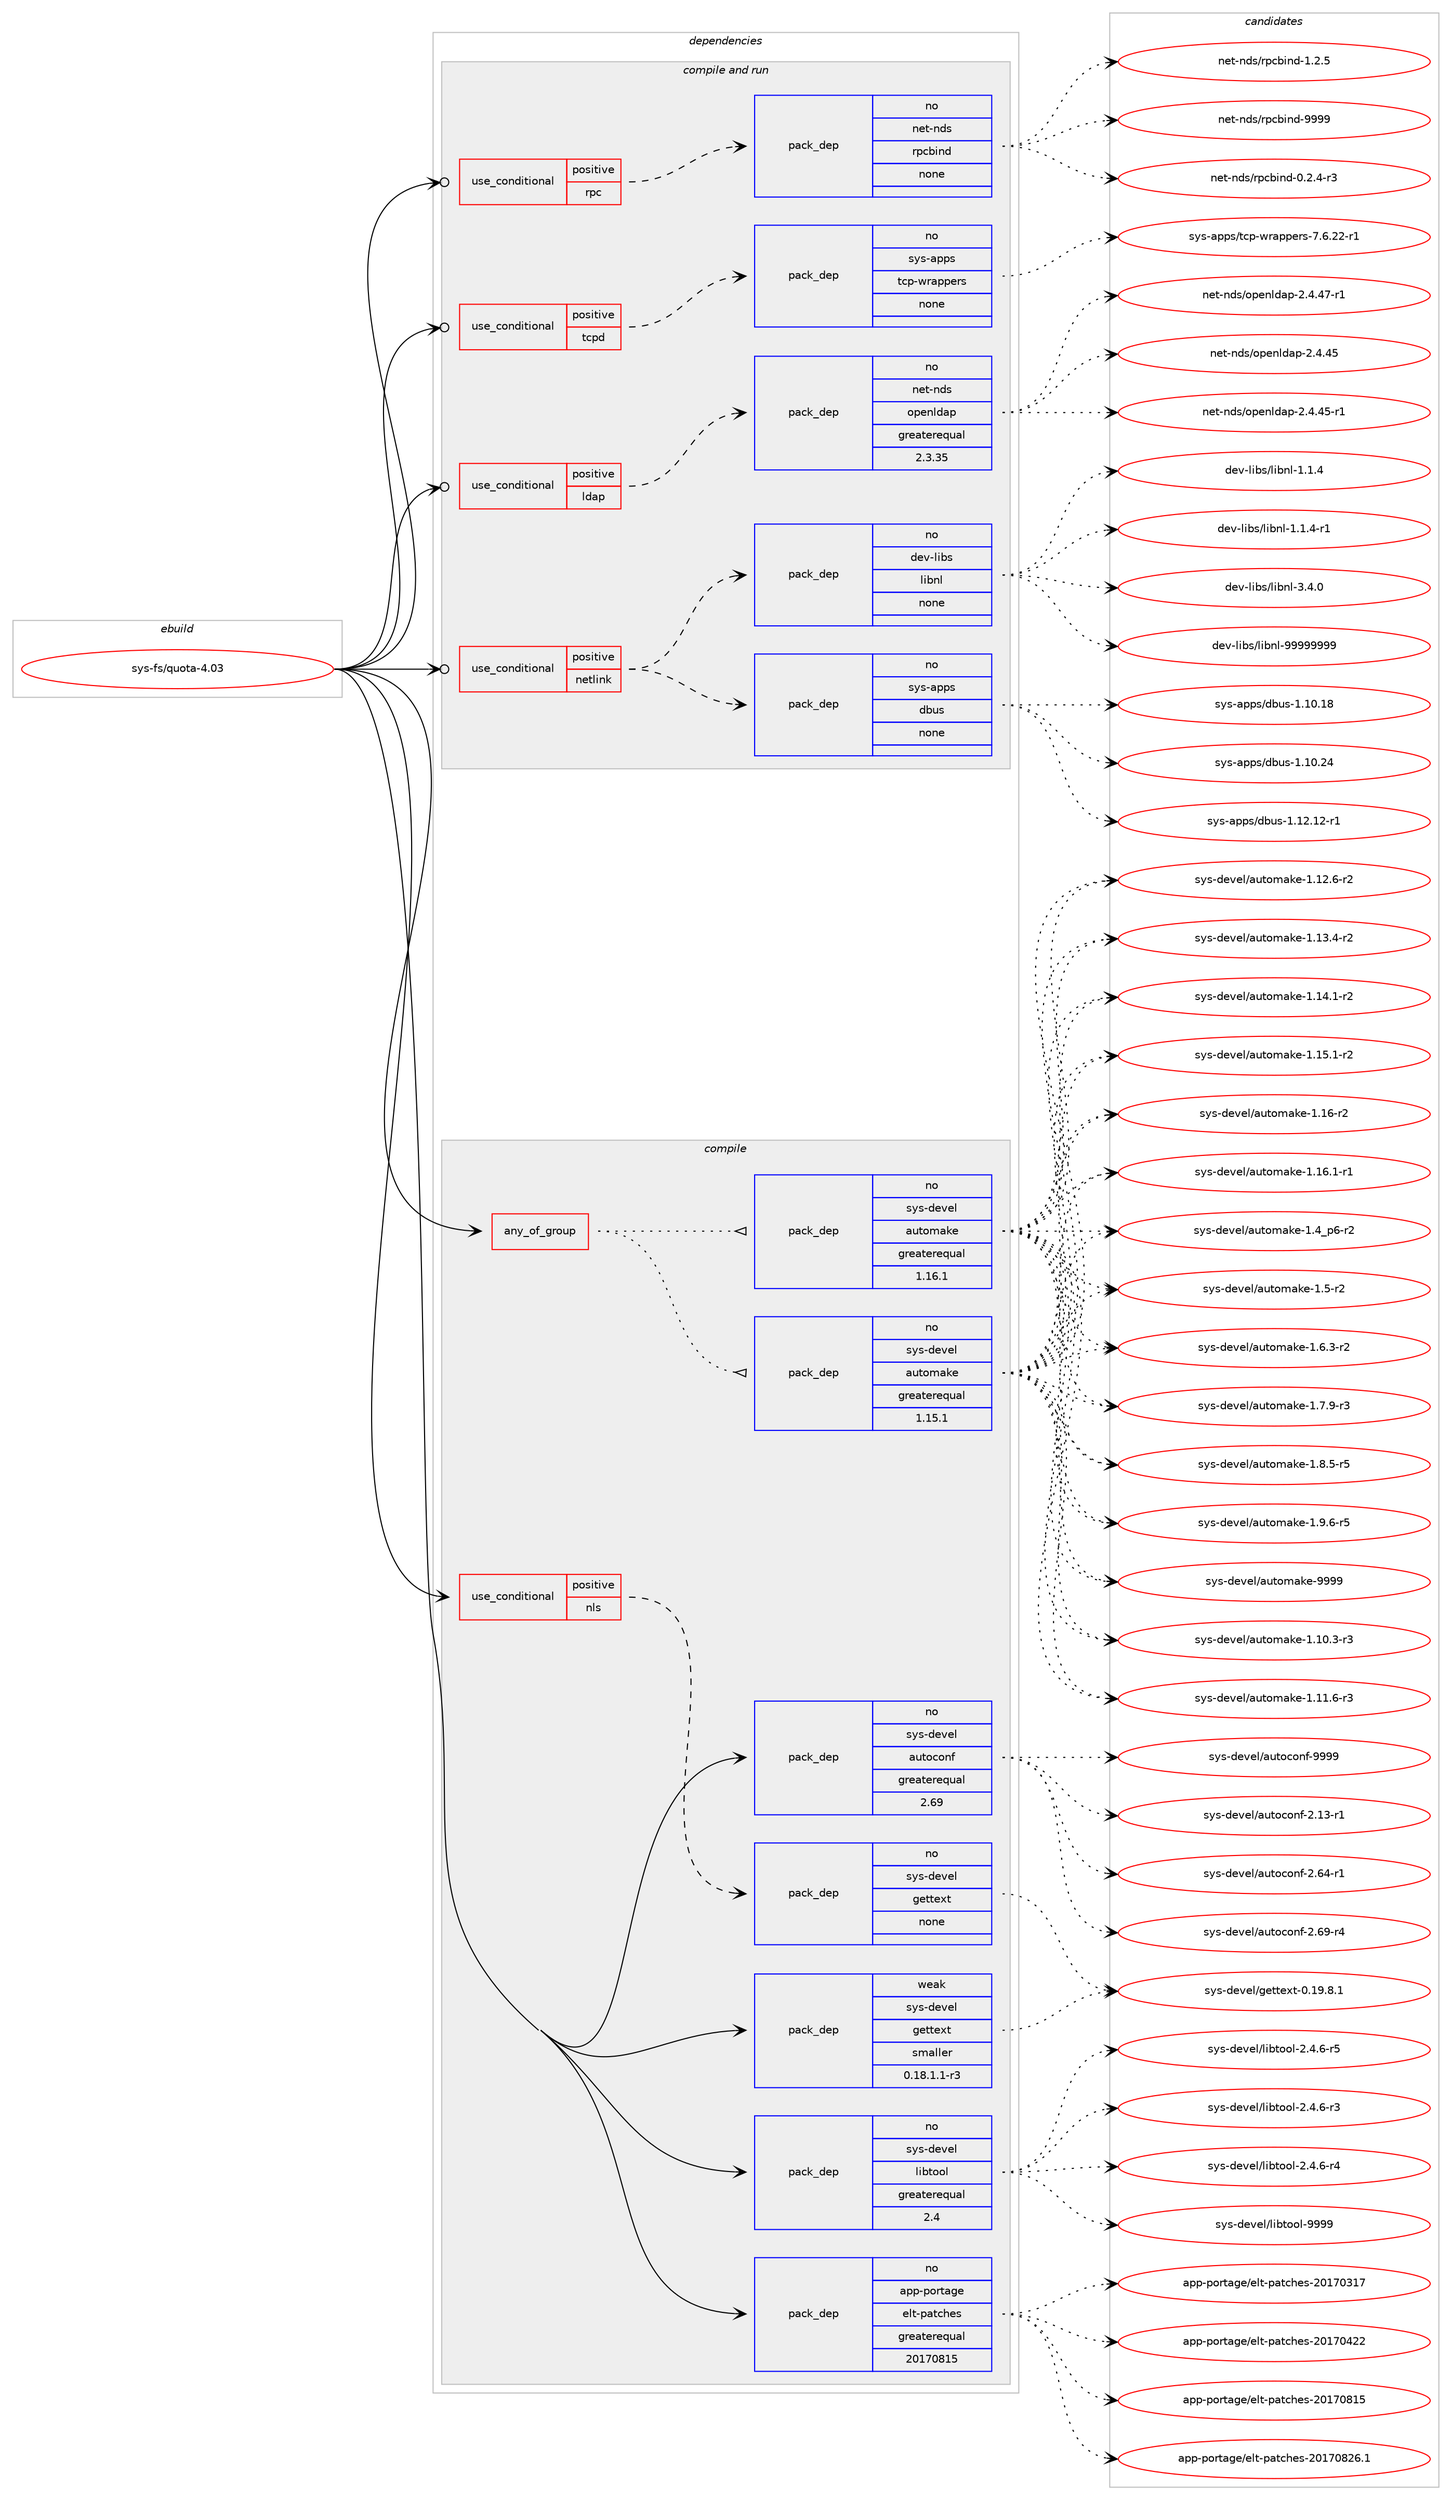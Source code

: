 digraph prolog {

# *************
# Graph options
# *************

newrank=true;
concentrate=true;
compound=true;
graph [rankdir=LR,fontname=Helvetica,fontsize=10,ranksep=1.5];#, ranksep=2.5, nodesep=0.2];
edge  [arrowhead=vee];
node  [fontname=Helvetica,fontsize=10];

# **********
# The ebuild
# **********

subgraph cluster_leftcol {
color=gray;
rank=same;
label=<<i>ebuild</i>>;
id [label="sys-fs/quota-4.03", color=red, width=4, href="../sys-fs/quota-4.03.svg"];
}

# ****************
# The dependencies
# ****************

subgraph cluster_midcol {
color=gray;
label=<<i>dependencies</i>>;
subgraph cluster_compile {
fillcolor="#eeeeee";
style=filled;
label=<<i>compile</i>>;
subgraph any27540 {
dependency1732714 [label=<<TABLE BORDER="0" CELLBORDER="1" CELLSPACING="0" CELLPADDING="4"><TR><TD CELLPADDING="10">any_of_group</TD></TR></TABLE>>, shape=none, color=red];subgraph pack1243500 {
dependency1732715 [label=<<TABLE BORDER="0" CELLBORDER="1" CELLSPACING="0" CELLPADDING="4" WIDTH="220"><TR><TD ROWSPAN="6" CELLPADDING="30">pack_dep</TD></TR><TR><TD WIDTH="110">no</TD></TR><TR><TD>sys-devel</TD></TR><TR><TD>automake</TD></TR><TR><TD>greaterequal</TD></TR><TR><TD>1.16.1</TD></TR></TABLE>>, shape=none, color=blue];
}
dependency1732714:e -> dependency1732715:w [weight=20,style="dotted",arrowhead="oinv"];
subgraph pack1243501 {
dependency1732716 [label=<<TABLE BORDER="0" CELLBORDER="1" CELLSPACING="0" CELLPADDING="4" WIDTH="220"><TR><TD ROWSPAN="6" CELLPADDING="30">pack_dep</TD></TR><TR><TD WIDTH="110">no</TD></TR><TR><TD>sys-devel</TD></TR><TR><TD>automake</TD></TR><TR><TD>greaterequal</TD></TR><TR><TD>1.15.1</TD></TR></TABLE>>, shape=none, color=blue];
}
dependency1732714:e -> dependency1732716:w [weight=20,style="dotted",arrowhead="oinv"];
}
id:e -> dependency1732714:w [weight=20,style="solid",arrowhead="vee"];
subgraph cond460756 {
dependency1732717 [label=<<TABLE BORDER="0" CELLBORDER="1" CELLSPACING="0" CELLPADDING="4"><TR><TD ROWSPAN="3" CELLPADDING="10">use_conditional</TD></TR><TR><TD>positive</TD></TR><TR><TD>nls</TD></TR></TABLE>>, shape=none, color=red];
subgraph pack1243502 {
dependency1732718 [label=<<TABLE BORDER="0" CELLBORDER="1" CELLSPACING="0" CELLPADDING="4" WIDTH="220"><TR><TD ROWSPAN="6" CELLPADDING="30">pack_dep</TD></TR><TR><TD WIDTH="110">no</TD></TR><TR><TD>sys-devel</TD></TR><TR><TD>gettext</TD></TR><TR><TD>none</TD></TR><TR><TD></TD></TR></TABLE>>, shape=none, color=blue];
}
dependency1732717:e -> dependency1732718:w [weight=20,style="dashed",arrowhead="vee"];
}
id:e -> dependency1732717:w [weight=20,style="solid",arrowhead="vee"];
subgraph pack1243503 {
dependency1732719 [label=<<TABLE BORDER="0" CELLBORDER="1" CELLSPACING="0" CELLPADDING="4" WIDTH="220"><TR><TD ROWSPAN="6" CELLPADDING="30">pack_dep</TD></TR><TR><TD WIDTH="110">no</TD></TR><TR><TD>app-portage</TD></TR><TR><TD>elt-patches</TD></TR><TR><TD>greaterequal</TD></TR><TR><TD>20170815</TD></TR></TABLE>>, shape=none, color=blue];
}
id:e -> dependency1732719:w [weight=20,style="solid",arrowhead="vee"];
subgraph pack1243504 {
dependency1732720 [label=<<TABLE BORDER="0" CELLBORDER="1" CELLSPACING="0" CELLPADDING="4" WIDTH="220"><TR><TD ROWSPAN="6" CELLPADDING="30">pack_dep</TD></TR><TR><TD WIDTH="110">no</TD></TR><TR><TD>sys-devel</TD></TR><TR><TD>autoconf</TD></TR><TR><TD>greaterequal</TD></TR><TR><TD>2.69</TD></TR></TABLE>>, shape=none, color=blue];
}
id:e -> dependency1732720:w [weight=20,style="solid",arrowhead="vee"];
subgraph pack1243505 {
dependency1732721 [label=<<TABLE BORDER="0" CELLBORDER="1" CELLSPACING="0" CELLPADDING="4" WIDTH="220"><TR><TD ROWSPAN="6" CELLPADDING="30">pack_dep</TD></TR><TR><TD WIDTH="110">no</TD></TR><TR><TD>sys-devel</TD></TR><TR><TD>libtool</TD></TR><TR><TD>greaterequal</TD></TR><TR><TD>2.4</TD></TR></TABLE>>, shape=none, color=blue];
}
id:e -> dependency1732721:w [weight=20,style="solid",arrowhead="vee"];
subgraph pack1243506 {
dependency1732722 [label=<<TABLE BORDER="0" CELLBORDER="1" CELLSPACING="0" CELLPADDING="4" WIDTH="220"><TR><TD ROWSPAN="6" CELLPADDING="30">pack_dep</TD></TR><TR><TD WIDTH="110">weak</TD></TR><TR><TD>sys-devel</TD></TR><TR><TD>gettext</TD></TR><TR><TD>smaller</TD></TR><TR><TD>0.18.1.1-r3</TD></TR></TABLE>>, shape=none, color=blue];
}
id:e -> dependency1732722:w [weight=20,style="solid",arrowhead="vee"];
}
subgraph cluster_compileandrun {
fillcolor="#eeeeee";
style=filled;
label=<<i>compile and run</i>>;
subgraph cond460757 {
dependency1732723 [label=<<TABLE BORDER="0" CELLBORDER="1" CELLSPACING="0" CELLPADDING="4"><TR><TD ROWSPAN="3" CELLPADDING="10">use_conditional</TD></TR><TR><TD>positive</TD></TR><TR><TD>ldap</TD></TR></TABLE>>, shape=none, color=red];
subgraph pack1243507 {
dependency1732724 [label=<<TABLE BORDER="0" CELLBORDER="1" CELLSPACING="0" CELLPADDING="4" WIDTH="220"><TR><TD ROWSPAN="6" CELLPADDING="30">pack_dep</TD></TR><TR><TD WIDTH="110">no</TD></TR><TR><TD>net-nds</TD></TR><TR><TD>openldap</TD></TR><TR><TD>greaterequal</TD></TR><TR><TD>2.3.35</TD></TR></TABLE>>, shape=none, color=blue];
}
dependency1732723:e -> dependency1732724:w [weight=20,style="dashed",arrowhead="vee"];
}
id:e -> dependency1732723:w [weight=20,style="solid",arrowhead="odotvee"];
subgraph cond460758 {
dependency1732725 [label=<<TABLE BORDER="0" CELLBORDER="1" CELLSPACING="0" CELLPADDING="4"><TR><TD ROWSPAN="3" CELLPADDING="10">use_conditional</TD></TR><TR><TD>positive</TD></TR><TR><TD>netlink</TD></TR></TABLE>>, shape=none, color=red];
subgraph pack1243508 {
dependency1732726 [label=<<TABLE BORDER="0" CELLBORDER="1" CELLSPACING="0" CELLPADDING="4" WIDTH="220"><TR><TD ROWSPAN="6" CELLPADDING="30">pack_dep</TD></TR><TR><TD WIDTH="110">no</TD></TR><TR><TD>sys-apps</TD></TR><TR><TD>dbus</TD></TR><TR><TD>none</TD></TR><TR><TD></TD></TR></TABLE>>, shape=none, color=blue];
}
dependency1732725:e -> dependency1732726:w [weight=20,style="dashed",arrowhead="vee"];
subgraph pack1243509 {
dependency1732727 [label=<<TABLE BORDER="0" CELLBORDER="1" CELLSPACING="0" CELLPADDING="4" WIDTH="220"><TR><TD ROWSPAN="6" CELLPADDING="30">pack_dep</TD></TR><TR><TD WIDTH="110">no</TD></TR><TR><TD>dev-libs</TD></TR><TR><TD>libnl</TD></TR><TR><TD>none</TD></TR><TR><TD></TD></TR></TABLE>>, shape=none, color=blue];
}
dependency1732725:e -> dependency1732727:w [weight=20,style="dashed",arrowhead="vee"];
}
id:e -> dependency1732725:w [weight=20,style="solid",arrowhead="odotvee"];
subgraph cond460759 {
dependency1732728 [label=<<TABLE BORDER="0" CELLBORDER="1" CELLSPACING="0" CELLPADDING="4"><TR><TD ROWSPAN="3" CELLPADDING="10">use_conditional</TD></TR><TR><TD>positive</TD></TR><TR><TD>rpc</TD></TR></TABLE>>, shape=none, color=red];
subgraph pack1243510 {
dependency1732729 [label=<<TABLE BORDER="0" CELLBORDER="1" CELLSPACING="0" CELLPADDING="4" WIDTH="220"><TR><TD ROWSPAN="6" CELLPADDING="30">pack_dep</TD></TR><TR><TD WIDTH="110">no</TD></TR><TR><TD>net-nds</TD></TR><TR><TD>rpcbind</TD></TR><TR><TD>none</TD></TR><TR><TD></TD></TR></TABLE>>, shape=none, color=blue];
}
dependency1732728:e -> dependency1732729:w [weight=20,style="dashed",arrowhead="vee"];
}
id:e -> dependency1732728:w [weight=20,style="solid",arrowhead="odotvee"];
subgraph cond460760 {
dependency1732730 [label=<<TABLE BORDER="0" CELLBORDER="1" CELLSPACING="0" CELLPADDING="4"><TR><TD ROWSPAN="3" CELLPADDING="10">use_conditional</TD></TR><TR><TD>positive</TD></TR><TR><TD>tcpd</TD></TR></TABLE>>, shape=none, color=red];
subgraph pack1243511 {
dependency1732731 [label=<<TABLE BORDER="0" CELLBORDER="1" CELLSPACING="0" CELLPADDING="4" WIDTH="220"><TR><TD ROWSPAN="6" CELLPADDING="30">pack_dep</TD></TR><TR><TD WIDTH="110">no</TD></TR><TR><TD>sys-apps</TD></TR><TR><TD>tcp-wrappers</TD></TR><TR><TD>none</TD></TR><TR><TD></TD></TR></TABLE>>, shape=none, color=blue];
}
dependency1732730:e -> dependency1732731:w [weight=20,style="dashed",arrowhead="vee"];
}
id:e -> dependency1732730:w [weight=20,style="solid",arrowhead="odotvee"];
}
subgraph cluster_run {
fillcolor="#eeeeee";
style=filled;
label=<<i>run</i>>;
}
}

# **************
# The candidates
# **************

subgraph cluster_choices {
rank=same;
color=gray;
label=<<i>candidates</i>>;

subgraph choice1243500 {
color=black;
nodesep=1;
choice11512111545100101118101108479711711611110997107101454946494846514511451 [label="sys-devel/automake-1.10.3-r3", color=red, width=4,href="../sys-devel/automake-1.10.3-r3.svg"];
choice11512111545100101118101108479711711611110997107101454946494946544511451 [label="sys-devel/automake-1.11.6-r3", color=red, width=4,href="../sys-devel/automake-1.11.6-r3.svg"];
choice11512111545100101118101108479711711611110997107101454946495046544511450 [label="sys-devel/automake-1.12.6-r2", color=red, width=4,href="../sys-devel/automake-1.12.6-r2.svg"];
choice11512111545100101118101108479711711611110997107101454946495146524511450 [label="sys-devel/automake-1.13.4-r2", color=red, width=4,href="../sys-devel/automake-1.13.4-r2.svg"];
choice11512111545100101118101108479711711611110997107101454946495246494511450 [label="sys-devel/automake-1.14.1-r2", color=red, width=4,href="../sys-devel/automake-1.14.1-r2.svg"];
choice11512111545100101118101108479711711611110997107101454946495346494511450 [label="sys-devel/automake-1.15.1-r2", color=red, width=4,href="../sys-devel/automake-1.15.1-r2.svg"];
choice1151211154510010111810110847971171161111099710710145494649544511450 [label="sys-devel/automake-1.16-r2", color=red, width=4,href="../sys-devel/automake-1.16-r2.svg"];
choice11512111545100101118101108479711711611110997107101454946495446494511449 [label="sys-devel/automake-1.16.1-r1", color=red, width=4,href="../sys-devel/automake-1.16.1-r1.svg"];
choice115121115451001011181011084797117116111109971071014549465295112544511450 [label="sys-devel/automake-1.4_p6-r2", color=red, width=4,href="../sys-devel/automake-1.4_p6-r2.svg"];
choice11512111545100101118101108479711711611110997107101454946534511450 [label="sys-devel/automake-1.5-r2", color=red, width=4,href="../sys-devel/automake-1.5-r2.svg"];
choice115121115451001011181011084797117116111109971071014549465446514511450 [label="sys-devel/automake-1.6.3-r2", color=red, width=4,href="../sys-devel/automake-1.6.3-r2.svg"];
choice115121115451001011181011084797117116111109971071014549465546574511451 [label="sys-devel/automake-1.7.9-r3", color=red, width=4,href="../sys-devel/automake-1.7.9-r3.svg"];
choice115121115451001011181011084797117116111109971071014549465646534511453 [label="sys-devel/automake-1.8.5-r5", color=red, width=4,href="../sys-devel/automake-1.8.5-r5.svg"];
choice115121115451001011181011084797117116111109971071014549465746544511453 [label="sys-devel/automake-1.9.6-r5", color=red, width=4,href="../sys-devel/automake-1.9.6-r5.svg"];
choice115121115451001011181011084797117116111109971071014557575757 [label="sys-devel/automake-9999", color=red, width=4,href="../sys-devel/automake-9999.svg"];
dependency1732715:e -> choice11512111545100101118101108479711711611110997107101454946494846514511451:w [style=dotted,weight="100"];
dependency1732715:e -> choice11512111545100101118101108479711711611110997107101454946494946544511451:w [style=dotted,weight="100"];
dependency1732715:e -> choice11512111545100101118101108479711711611110997107101454946495046544511450:w [style=dotted,weight="100"];
dependency1732715:e -> choice11512111545100101118101108479711711611110997107101454946495146524511450:w [style=dotted,weight="100"];
dependency1732715:e -> choice11512111545100101118101108479711711611110997107101454946495246494511450:w [style=dotted,weight="100"];
dependency1732715:e -> choice11512111545100101118101108479711711611110997107101454946495346494511450:w [style=dotted,weight="100"];
dependency1732715:e -> choice1151211154510010111810110847971171161111099710710145494649544511450:w [style=dotted,weight="100"];
dependency1732715:e -> choice11512111545100101118101108479711711611110997107101454946495446494511449:w [style=dotted,weight="100"];
dependency1732715:e -> choice115121115451001011181011084797117116111109971071014549465295112544511450:w [style=dotted,weight="100"];
dependency1732715:e -> choice11512111545100101118101108479711711611110997107101454946534511450:w [style=dotted,weight="100"];
dependency1732715:e -> choice115121115451001011181011084797117116111109971071014549465446514511450:w [style=dotted,weight="100"];
dependency1732715:e -> choice115121115451001011181011084797117116111109971071014549465546574511451:w [style=dotted,weight="100"];
dependency1732715:e -> choice115121115451001011181011084797117116111109971071014549465646534511453:w [style=dotted,weight="100"];
dependency1732715:e -> choice115121115451001011181011084797117116111109971071014549465746544511453:w [style=dotted,weight="100"];
dependency1732715:e -> choice115121115451001011181011084797117116111109971071014557575757:w [style=dotted,weight="100"];
}
subgraph choice1243501 {
color=black;
nodesep=1;
choice11512111545100101118101108479711711611110997107101454946494846514511451 [label="sys-devel/automake-1.10.3-r3", color=red, width=4,href="../sys-devel/automake-1.10.3-r3.svg"];
choice11512111545100101118101108479711711611110997107101454946494946544511451 [label="sys-devel/automake-1.11.6-r3", color=red, width=4,href="../sys-devel/automake-1.11.6-r3.svg"];
choice11512111545100101118101108479711711611110997107101454946495046544511450 [label="sys-devel/automake-1.12.6-r2", color=red, width=4,href="../sys-devel/automake-1.12.6-r2.svg"];
choice11512111545100101118101108479711711611110997107101454946495146524511450 [label="sys-devel/automake-1.13.4-r2", color=red, width=4,href="../sys-devel/automake-1.13.4-r2.svg"];
choice11512111545100101118101108479711711611110997107101454946495246494511450 [label="sys-devel/automake-1.14.1-r2", color=red, width=4,href="../sys-devel/automake-1.14.1-r2.svg"];
choice11512111545100101118101108479711711611110997107101454946495346494511450 [label="sys-devel/automake-1.15.1-r2", color=red, width=4,href="../sys-devel/automake-1.15.1-r2.svg"];
choice1151211154510010111810110847971171161111099710710145494649544511450 [label="sys-devel/automake-1.16-r2", color=red, width=4,href="../sys-devel/automake-1.16-r2.svg"];
choice11512111545100101118101108479711711611110997107101454946495446494511449 [label="sys-devel/automake-1.16.1-r1", color=red, width=4,href="../sys-devel/automake-1.16.1-r1.svg"];
choice115121115451001011181011084797117116111109971071014549465295112544511450 [label="sys-devel/automake-1.4_p6-r2", color=red, width=4,href="../sys-devel/automake-1.4_p6-r2.svg"];
choice11512111545100101118101108479711711611110997107101454946534511450 [label="sys-devel/automake-1.5-r2", color=red, width=4,href="../sys-devel/automake-1.5-r2.svg"];
choice115121115451001011181011084797117116111109971071014549465446514511450 [label="sys-devel/automake-1.6.3-r2", color=red, width=4,href="../sys-devel/automake-1.6.3-r2.svg"];
choice115121115451001011181011084797117116111109971071014549465546574511451 [label="sys-devel/automake-1.7.9-r3", color=red, width=4,href="../sys-devel/automake-1.7.9-r3.svg"];
choice115121115451001011181011084797117116111109971071014549465646534511453 [label="sys-devel/automake-1.8.5-r5", color=red, width=4,href="../sys-devel/automake-1.8.5-r5.svg"];
choice115121115451001011181011084797117116111109971071014549465746544511453 [label="sys-devel/automake-1.9.6-r5", color=red, width=4,href="../sys-devel/automake-1.9.6-r5.svg"];
choice115121115451001011181011084797117116111109971071014557575757 [label="sys-devel/automake-9999", color=red, width=4,href="../sys-devel/automake-9999.svg"];
dependency1732716:e -> choice11512111545100101118101108479711711611110997107101454946494846514511451:w [style=dotted,weight="100"];
dependency1732716:e -> choice11512111545100101118101108479711711611110997107101454946494946544511451:w [style=dotted,weight="100"];
dependency1732716:e -> choice11512111545100101118101108479711711611110997107101454946495046544511450:w [style=dotted,weight="100"];
dependency1732716:e -> choice11512111545100101118101108479711711611110997107101454946495146524511450:w [style=dotted,weight="100"];
dependency1732716:e -> choice11512111545100101118101108479711711611110997107101454946495246494511450:w [style=dotted,weight="100"];
dependency1732716:e -> choice11512111545100101118101108479711711611110997107101454946495346494511450:w [style=dotted,weight="100"];
dependency1732716:e -> choice1151211154510010111810110847971171161111099710710145494649544511450:w [style=dotted,weight="100"];
dependency1732716:e -> choice11512111545100101118101108479711711611110997107101454946495446494511449:w [style=dotted,weight="100"];
dependency1732716:e -> choice115121115451001011181011084797117116111109971071014549465295112544511450:w [style=dotted,weight="100"];
dependency1732716:e -> choice11512111545100101118101108479711711611110997107101454946534511450:w [style=dotted,weight="100"];
dependency1732716:e -> choice115121115451001011181011084797117116111109971071014549465446514511450:w [style=dotted,weight="100"];
dependency1732716:e -> choice115121115451001011181011084797117116111109971071014549465546574511451:w [style=dotted,weight="100"];
dependency1732716:e -> choice115121115451001011181011084797117116111109971071014549465646534511453:w [style=dotted,weight="100"];
dependency1732716:e -> choice115121115451001011181011084797117116111109971071014549465746544511453:w [style=dotted,weight="100"];
dependency1732716:e -> choice115121115451001011181011084797117116111109971071014557575757:w [style=dotted,weight="100"];
}
subgraph choice1243502 {
color=black;
nodesep=1;
choice1151211154510010111810110847103101116116101120116454846495746564649 [label="sys-devel/gettext-0.19.8.1", color=red, width=4,href="../sys-devel/gettext-0.19.8.1.svg"];
dependency1732718:e -> choice1151211154510010111810110847103101116116101120116454846495746564649:w [style=dotted,weight="100"];
}
subgraph choice1243503 {
color=black;
nodesep=1;
choice97112112451121111141169710310147101108116451129711699104101115455048495548514955 [label="app-portage/elt-patches-20170317", color=red, width=4,href="../app-portage/elt-patches-20170317.svg"];
choice97112112451121111141169710310147101108116451129711699104101115455048495548525050 [label="app-portage/elt-patches-20170422", color=red, width=4,href="../app-portage/elt-patches-20170422.svg"];
choice97112112451121111141169710310147101108116451129711699104101115455048495548564953 [label="app-portage/elt-patches-20170815", color=red, width=4,href="../app-portage/elt-patches-20170815.svg"];
choice971121124511211111411697103101471011081164511297116991041011154550484955485650544649 [label="app-portage/elt-patches-20170826.1", color=red, width=4,href="../app-portage/elt-patches-20170826.1.svg"];
dependency1732719:e -> choice97112112451121111141169710310147101108116451129711699104101115455048495548514955:w [style=dotted,weight="100"];
dependency1732719:e -> choice97112112451121111141169710310147101108116451129711699104101115455048495548525050:w [style=dotted,weight="100"];
dependency1732719:e -> choice97112112451121111141169710310147101108116451129711699104101115455048495548564953:w [style=dotted,weight="100"];
dependency1732719:e -> choice971121124511211111411697103101471011081164511297116991041011154550484955485650544649:w [style=dotted,weight="100"];
}
subgraph choice1243504 {
color=black;
nodesep=1;
choice1151211154510010111810110847971171161119911111010245504649514511449 [label="sys-devel/autoconf-2.13-r1", color=red, width=4,href="../sys-devel/autoconf-2.13-r1.svg"];
choice1151211154510010111810110847971171161119911111010245504654524511449 [label="sys-devel/autoconf-2.64-r1", color=red, width=4,href="../sys-devel/autoconf-2.64-r1.svg"];
choice1151211154510010111810110847971171161119911111010245504654574511452 [label="sys-devel/autoconf-2.69-r4", color=red, width=4,href="../sys-devel/autoconf-2.69-r4.svg"];
choice115121115451001011181011084797117116111991111101024557575757 [label="sys-devel/autoconf-9999", color=red, width=4,href="../sys-devel/autoconf-9999.svg"];
dependency1732720:e -> choice1151211154510010111810110847971171161119911111010245504649514511449:w [style=dotted,weight="100"];
dependency1732720:e -> choice1151211154510010111810110847971171161119911111010245504654524511449:w [style=dotted,weight="100"];
dependency1732720:e -> choice1151211154510010111810110847971171161119911111010245504654574511452:w [style=dotted,weight="100"];
dependency1732720:e -> choice115121115451001011181011084797117116111991111101024557575757:w [style=dotted,weight="100"];
}
subgraph choice1243505 {
color=black;
nodesep=1;
choice1151211154510010111810110847108105981161111111084550465246544511451 [label="sys-devel/libtool-2.4.6-r3", color=red, width=4,href="../sys-devel/libtool-2.4.6-r3.svg"];
choice1151211154510010111810110847108105981161111111084550465246544511452 [label="sys-devel/libtool-2.4.6-r4", color=red, width=4,href="../sys-devel/libtool-2.4.6-r4.svg"];
choice1151211154510010111810110847108105981161111111084550465246544511453 [label="sys-devel/libtool-2.4.6-r5", color=red, width=4,href="../sys-devel/libtool-2.4.6-r5.svg"];
choice1151211154510010111810110847108105981161111111084557575757 [label="sys-devel/libtool-9999", color=red, width=4,href="../sys-devel/libtool-9999.svg"];
dependency1732721:e -> choice1151211154510010111810110847108105981161111111084550465246544511451:w [style=dotted,weight="100"];
dependency1732721:e -> choice1151211154510010111810110847108105981161111111084550465246544511452:w [style=dotted,weight="100"];
dependency1732721:e -> choice1151211154510010111810110847108105981161111111084550465246544511453:w [style=dotted,weight="100"];
dependency1732721:e -> choice1151211154510010111810110847108105981161111111084557575757:w [style=dotted,weight="100"];
}
subgraph choice1243506 {
color=black;
nodesep=1;
choice1151211154510010111810110847103101116116101120116454846495746564649 [label="sys-devel/gettext-0.19.8.1", color=red, width=4,href="../sys-devel/gettext-0.19.8.1.svg"];
dependency1732722:e -> choice1151211154510010111810110847103101116116101120116454846495746564649:w [style=dotted,weight="100"];
}
subgraph choice1243507 {
color=black;
nodesep=1;
choice11010111645110100115471111121011101081009711245504652465253 [label="net-nds/openldap-2.4.45", color=red, width=4,href="../net-nds/openldap-2.4.45.svg"];
choice110101116451101001154711111210111010810097112455046524652534511449 [label="net-nds/openldap-2.4.45-r1", color=red, width=4,href="../net-nds/openldap-2.4.45-r1.svg"];
choice110101116451101001154711111210111010810097112455046524652554511449 [label="net-nds/openldap-2.4.47-r1", color=red, width=4,href="../net-nds/openldap-2.4.47-r1.svg"];
dependency1732724:e -> choice11010111645110100115471111121011101081009711245504652465253:w [style=dotted,weight="100"];
dependency1732724:e -> choice110101116451101001154711111210111010810097112455046524652534511449:w [style=dotted,weight="100"];
dependency1732724:e -> choice110101116451101001154711111210111010810097112455046524652554511449:w [style=dotted,weight="100"];
}
subgraph choice1243508 {
color=black;
nodesep=1;
choice115121115459711211211547100981171154549464948464956 [label="sys-apps/dbus-1.10.18", color=red, width=4,href="../sys-apps/dbus-1.10.18.svg"];
choice115121115459711211211547100981171154549464948465052 [label="sys-apps/dbus-1.10.24", color=red, width=4,href="../sys-apps/dbus-1.10.24.svg"];
choice1151211154597112112115471009811711545494649504649504511449 [label="sys-apps/dbus-1.12.12-r1", color=red, width=4,href="../sys-apps/dbus-1.12.12-r1.svg"];
dependency1732726:e -> choice115121115459711211211547100981171154549464948464956:w [style=dotted,weight="100"];
dependency1732726:e -> choice115121115459711211211547100981171154549464948465052:w [style=dotted,weight="100"];
dependency1732726:e -> choice1151211154597112112115471009811711545494649504649504511449:w [style=dotted,weight="100"];
}
subgraph choice1243509 {
color=black;
nodesep=1;
choice10010111845108105981154710810598110108454946494652 [label="dev-libs/libnl-1.1.4", color=red, width=4,href="../dev-libs/libnl-1.1.4.svg"];
choice100101118451081059811547108105981101084549464946524511449 [label="dev-libs/libnl-1.1.4-r1", color=red, width=4,href="../dev-libs/libnl-1.1.4-r1.svg"];
choice10010111845108105981154710810598110108455146524648 [label="dev-libs/libnl-3.4.0", color=red, width=4,href="../dev-libs/libnl-3.4.0.svg"];
choice10010111845108105981154710810598110108455757575757575757 [label="dev-libs/libnl-99999999", color=red, width=4,href="../dev-libs/libnl-99999999.svg"];
dependency1732727:e -> choice10010111845108105981154710810598110108454946494652:w [style=dotted,weight="100"];
dependency1732727:e -> choice100101118451081059811547108105981101084549464946524511449:w [style=dotted,weight="100"];
dependency1732727:e -> choice10010111845108105981154710810598110108455146524648:w [style=dotted,weight="100"];
dependency1732727:e -> choice10010111845108105981154710810598110108455757575757575757:w [style=dotted,weight="100"];
}
subgraph choice1243510 {
color=black;
nodesep=1;
choice110101116451101001154711411299981051101004548465046524511451 [label="net-nds/rpcbind-0.2.4-r3", color=red, width=4,href="../net-nds/rpcbind-0.2.4-r3.svg"];
choice11010111645110100115471141129998105110100454946504653 [label="net-nds/rpcbind-1.2.5", color=red, width=4,href="../net-nds/rpcbind-1.2.5.svg"];
choice110101116451101001154711411299981051101004557575757 [label="net-nds/rpcbind-9999", color=red, width=4,href="../net-nds/rpcbind-9999.svg"];
dependency1732729:e -> choice110101116451101001154711411299981051101004548465046524511451:w [style=dotted,weight="100"];
dependency1732729:e -> choice11010111645110100115471141129998105110100454946504653:w [style=dotted,weight="100"];
dependency1732729:e -> choice110101116451101001154711411299981051101004557575757:w [style=dotted,weight="100"];
}
subgraph choice1243511 {
color=black;
nodesep=1;
choice115121115459711211211547116991124511911497112112101114115455546544650504511449 [label="sys-apps/tcp-wrappers-7.6.22-r1", color=red, width=4,href="../sys-apps/tcp-wrappers-7.6.22-r1.svg"];
dependency1732731:e -> choice115121115459711211211547116991124511911497112112101114115455546544650504511449:w [style=dotted,weight="100"];
}
}

}
